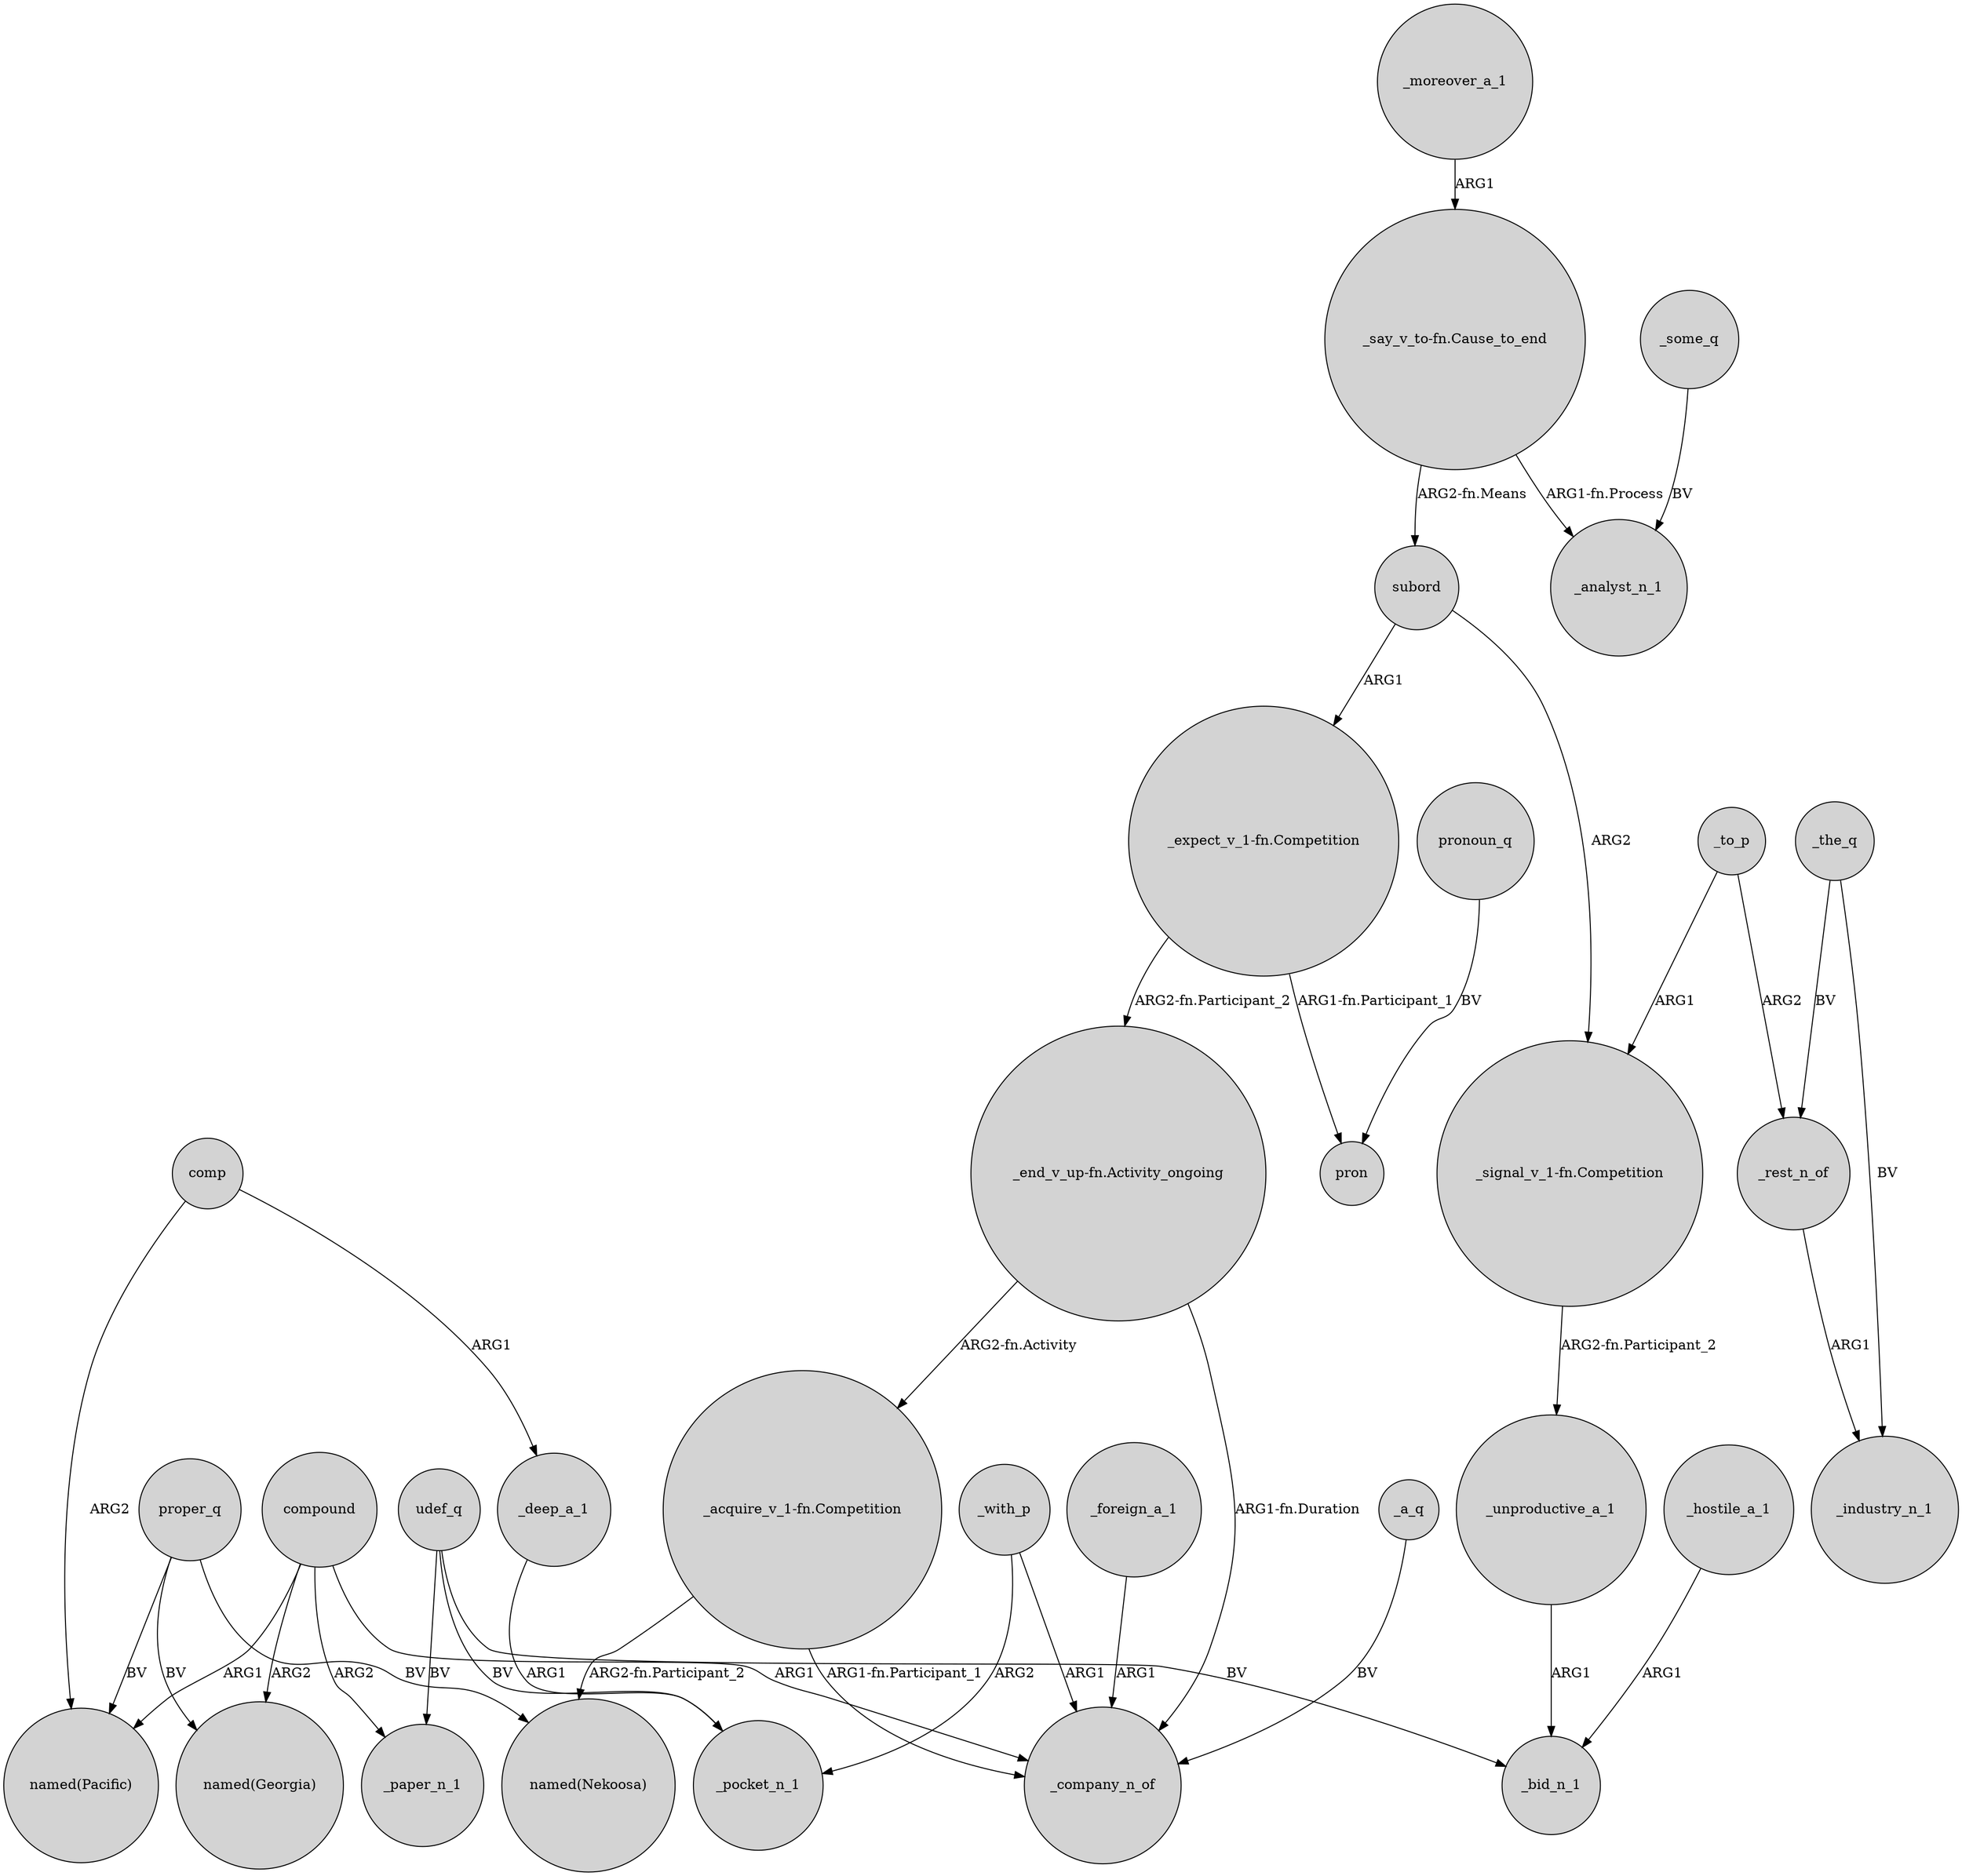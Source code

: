digraph {
	node [shape=circle style=filled]
	proper_q -> "named(Georgia)" [label=BV]
	udef_q -> _pocket_n_1 [label=BV]
	_deep_a_1 -> _pocket_n_1 [label=ARG1]
	_to_p -> "_signal_v_1-fn.Competition" [label=ARG1]
	_some_q -> _analyst_n_1 [label=BV]
	udef_q -> _paper_n_1 [label=BV]
	compound -> _paper_n_1 [label=ARG2]
	udef_q -> _bid_n_1 [label=BV]
	_unproductive_a_1 -> _bid_n_1 [label=ARG1]
	_foreign_a_1 -> _company_n_of [label=ARG1]
	_with_p -> _pocket_n_1 [label=ARG2]
	_a_q -> _company_n_of [label=BV]
	compound -> _company_n_of [label=ARG1]
	"_say_v_to-fn.Cause_to_end" -> subord [label="ARG2-fn.Means"]
	compound -> "named(Pacific)" [label=ARG1]
	comp -> _deep_a_1 [label=ARG1]
	pronoun_q -> pron [label=BV]
	_with_p -> _company_n_of [label=ARG1]
	"_expect_v_1-fn.Competition" -> pron [label="ARG1-fn.Participant_1"]
	"_acquire_v_1-fn.Competition" -> "named(Nekoosa)" [label="ARG2-fn.Participant_2"]
	comp -> "named(Pacific)" [label=ARG2]
	_hostile_a_1 -> _bid_n_1 [label=ARG1]
	subord -> "_expect_v_1-fn.Competition" [label=ARG1]
	"_signal_v_1-fn.Competition" -> _unproductive_a_1 [label="ARG2-fn.Participant_2"]
	"_say_v_to-fn.Cause_to_end" -> _analyst_n_1 [label="ARG1-fn.Process"]
	"_end_v_up-fn.Activity_ongoing" -> _company_n_of [label="ARG1-fn.Duration"]
	"_expect_v_1-fn.Competition" -> "_end_v_up-fn.Activity_ongoing" [label="ARG2-fn.Participant_2"]
	proper_q -> "named(Pacific)" [label=BV]
	subord -> "_signal_v_1-fn.Competition" [label=ARG2]
	_to_p -> _rest_n_of [label=ARG2]
	"_acquire_v_1-fn.Competition" -> _company_n_of [label="ARG1-fn.Participant_1"]
	_rest_n_of -> _industry_n_1 [label=ARG1]
	compound -> "named(Georgia)" [label=ARG2]
	_the_q -> _rest_n_of [label=BV]
	_the_q -> _industry_n_1 [label=BV]
	_moreover_a_1 -> "_say_v_to-fn.Cause_to_end" [label=ARG1]
	proper_q -> "named(Nekoosa)" [label=BV]
	"_end_v_up-fn.Activity_ongoing" -> "_acquire_v_1-fn.Competition" [label="ARG2-fn.Activity"]
}
